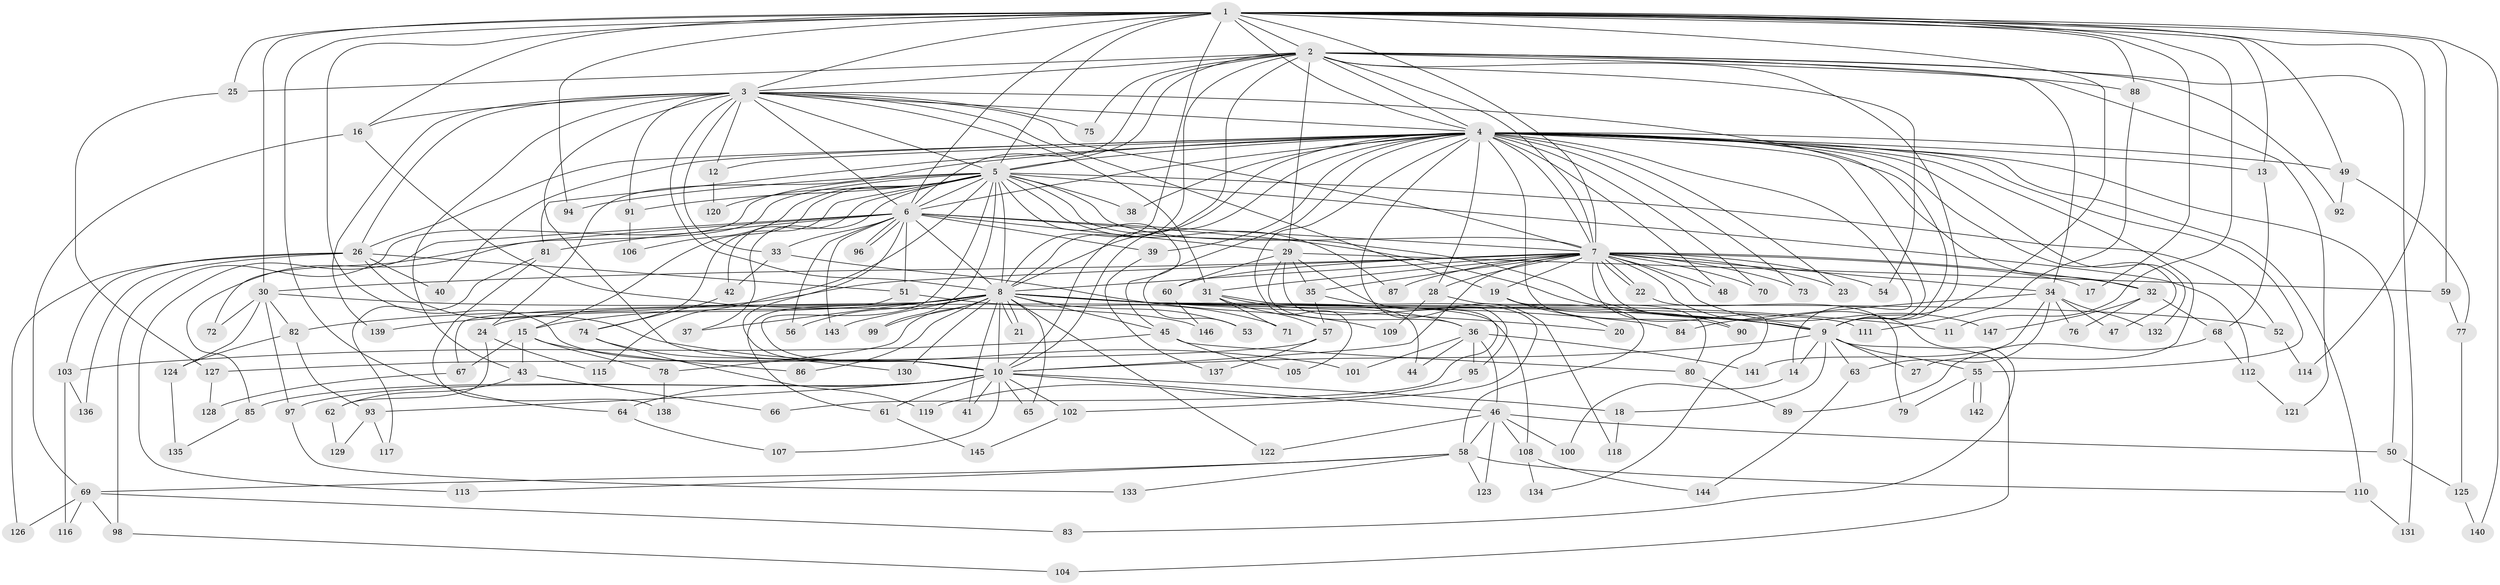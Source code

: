 // Generated by graph-tools (version 1.1) at 2025/10/02/27/25 16:10:57]
// undirected, 147 vertices, 319 edges
graph export_dot {
graph [start="1"]
  node [color=gray90,style=filled];
  1;
  2;
  3;
  4;
  5;
  6;
  7;
  8;
  9;
  10;
  11;
  12;
  13;
  14;
  15;
  16;
  17;
  18;
  19;
  20;
  21;
  22;
  23;
  24;
  25;
  26;
  27;
  28;
  29;
  30;
  31;
  32;
  33;
  34;
  35;
  36;
  37;
  38;
  39;
  40;
  41;
  42;
  43;
  44;
  45;
  46;
  47;
  48;
  49;
  50;
  51;
  52;
  53;
  54;
  55;
  56;
  57;
  58;
  59;
  60;
  61;
  62;
  63;
  64;
  65;
  66;
  67;
  68;
  69;
  70;
  71;
  72;
  73;
  74;
  75;
  76;
  77;
  78;
  79;
  80;
  81;
  82;
  83;
  84;
  85;
  86;
  87;
  88;
  89;
  90;
  91;
  92;
  93;
  94;
  95;
  96;
  97;
  98;
  99;
  100;
  101;
  102;
  103;
  104;
  105;
  106;
  107;
  108;
  109;
  110;
  111;
  112;
  113;
  114;
  115;
  116;
  117;
  118;
  119;
  120;
  121;
  122;
  123;
  124;
  125;
  126;
  127;
  128;
  129;
  130;
  131;
  132;
  133;
  134;
  135;
  136;
  137;
  138;
  139;
  140;
  141;
  142;
  143;
  144;
  145;
  146;
  147;
  1 -- 2;
  1 -- 3;
  1 -- 4;
  1 -- 5;
  1 -- 6;
  1 -- 7;
  1 -- 8;
  1 -- 9;
  1 -- 10;
  1 -- 11;
  1 -- 13;
  1 -- 16;
  1 -- 17;
  1 -- 25;
  1 -- 30;
  1 -- 49;
  1 -- 59;
  1 -- 64;
  1 -- 88;
  1 -- 94;
  1 -- 114;
  1 -- 140;
  2 -- 3;
  2 -- 4;
  2 -- 5;
  2 -- 6;
  2 -- 7;
  2 -- 8;
  2 -- 9;
  2 -- 10;
  2 -- 25;
  2 -- 29;
  2 -- 34;
  2 -- 54;
  2 -- 75;
  2 -- 88;
  2 -- 92;
  2 -- 121;
  2 -- 131;
  3 -- 4;
  3 -- 5;
  3 -- 6;
  3 -- 7;
  3 -- 8;
  3 -- 9;
  3 -- 10;
  3 -- 12;
  3 -- 16;
  3 -- 19;
  3 -- 26;
  3 -- 31;
  3 -- 33;
  3 -- 43;
  3 -- 75;
  3 -- 91;
  3 -- 139;
  4 -- 5;
  4 -- 6;
  4 -- 7;
  4 -- 8;
  4 -- 9;
  4 -- 10;
  4 -- 12;
  4 -- 13;
  4 -- 14;
  4 -- 23;
  4 -- 24;
  4 -- 26;
  4 -- 27;
  4 -- 28;
  4 -- 32;
  4 -- 38;
  4 -- 39;
  4 -- 40;
  4 -- 47;
  4 -- 48;
  4 -- 49;
  4 -- 50;
  4 -- 53;
  4 -- 55;
  4 -- 70;
  4 -- 73;
  4 -- 81;
  4 -- 90;
  4 -- 95;
  4 -- 105;
  4 -- 110;
  4 -- 132;
  5 -- 6;
  5 -- 7;
  5 -- 8;
  5 -- 9;
  5 -- 10;
  5 -- 15;
  5 -- 37;
  5 -- 38;
  5 -- 42;
  5 -- 45;
  5 -- 52;
  5 -- 72;
  5 -- 74;
  5 -- 87;
  5 -- 91;
  5 -- 94;
  5 -- 98;
  5 -- 99;
  5 -- 106;
  5 -- 112;
  5 -- 115;
  5 -- 120;
  6 -- 7;
  6 -- 8;
  6 -- 9;
  6 -- 10;
  6 -- 29;
  6 -- 33;
  6 -- 39;
  6 -- 51;
  6 -- 56;
  6 -- 81;
  6 -- 85;
  6 -- 96;
  6 -- 96;
  6 -- 113;
  6 -- 143;
  7 -- 8;
  7 -- 9;
  7 -- 10;
  7 -- 17;
  7 -- 19;
  7 -- 22;
  7 -- 22;
  7 -- 23;
  7 -- 28;
  7 -- 30;
  7 -- 31;
  7 -- 32;
  7 -- 34;
  7 -- 35;
  7 -- 48;
  7 -- 54;
  7 -- 60;
  7 -- 70;
  7 -- 73;
  7 -- 82;
  7 -- 83;
  7 -- 87;
  7 -- 134;
  7 -- 147;
  8 -- 9;
  8 -- 10;
  8 -- 11;
  8 -- 15;
  8 -- 20;
  8 -- 21;
  8 -- 21;
  8 -- 24;
  8 -- 37;
  8 -- 41;
  8 -- 45;
  8 -- 52;
  8 -- 53;
  8 -- 56;
  8 -- 65;
  8 -- 67;
  8 -- 78;
  8 -- 86;
  8 -- 99;
  8 -- 108;
  8 -- 111;
  8 -- 122;
  8 -- 130;
  8 -- 139;
  8 -- 143;
  9 -- 10;
  9 -- 14;
  9 -- 18;
  9 -- 27;
  9 -- 55;
  9 -- 63;
  9 -- 104;
  10 -- 18;
  10 -- 41;
  10 -- 46;
  10 -- 61;
  10 -- 64;
  10 -- 65;
  10 -- 85;
  10 -- 93;
  10 -- 97;
  10 -- 102;
  10 -- 107;
  12 -- 120;
  13 -- 68;
  14 -- 100;
  15 -- 43;
  15 -- 67;
  15 -- 78;
  15 -- 86;
  16 -- 69;
  16 -- 146;
  18 -- 118;
  19 -- 20;
  19 -- 80;
  19 -- 90;
  22 -- 79;
  24 -- 62;
  24 -- 115;
  25 -- 127;
  26 -- 40;
  26 -- 51;
  26 -- 101;
  26 -- 103;
  26 -- 126;
  26 -- 136;
  28 -- 58;
  28 -- 109;
  29 -- 35;
  29 -- 36;
  29 -- 59;
  29 -- 60;
  29 -- 66;
  29 -- 118;
  30 -- 72;
  30 -- 82;
  30 -- 84;
  30 -- 97;
  30 -- 124;
  31 -- 36;
  31 -- 44;
  31 -- 57;
  31 -- 71;
  32 -- 68;
  32 -- 76;
  32 -- 147;
  33 -- 42;
  33 -- 109;
  34 -- 47;
  34 -- 63;
  34 -- 76;
  34 -- 84;
  34 -- 132;
  34 -- 141;
  35 -- 57;
  35 -- 102;
  36 -- 44;
  36 -- 46;
  36 -- 95;
  36 -- 101;
  36 -- 141;
  39 -- 137;
  42 -- 74;
  43 -- 62;
  43 -- 66;
  45 -- 80;
  45 -- 103;
  45 -- 105;
  46 -- 50;
  46 -- 58;
  46 -- 100;
  46 -- 108;
  46 -- 122;
  46 -- 123;
  49 -- 77;
  49 -- 92;
  50 -- 125;
  51 -- 61;
  51 -- 71;
  52 -- 114;
  55 -- 79;
  55 -- 142;
  55 -- 142;
  57 -- 127;
  57 -- 137;
  58 -- 69;
  58 -- 110;
  58 -- 113;
  58 -- 123;
  58 -- 133;
  59 -- 77;
  60 -- 146;
  61 -- 145;
  62 -- 129;
  63 -- 144;
  64 -- 107;
  67 -- 128;
  68 -- 89;
  68 -- 112;
  69 -- 83;
  69 -- 98;
  69 -- 116;
  69 -- 126;
  74 -- 119;
  74 -- 130;
  77 -- 125;
  78 -- 138;
  80 -- 89;
  81 -- 117;
  81 -- 138;
  82 -- 93;
  82 -- 124;
  85 -- 135;
  88 -- 111;
  91 -- 106;
  93 -- 117;
  93 -- 129;
  95 -- 119;
  97 -- 133;
  98 -- 104;
  102 -- 145;
  103 -- 116;
  103 -- 136;
  108 -- 134;
  108 -- 144;
  110 -- 131;
  112 -- 121;
  124 -- 135;
  125 -- 140;
  127 -- 128;
}
